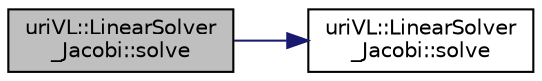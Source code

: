 digraph "uriVL::LinearSolver_Jacobi::solve"
{
  edge [fontname="Helvetica",fontsize="10",labelfontname="Helvetica",labelfontsize="10"];
  node [fontname="Helvetica",fontsize="10",shape=record];
  rankdir="LR";
  Node1 [label="uriVL::LinearSolver\l_Jacobi::solve",height=0.2,width=0.4,color="black", fillcolor="grey75", style="filled", fontcolor="black"];
  Node1 -> Node2 [color="midnightblue",fontsize="10",style="solid",fontname="Helvetica"];
  Node2 [label="uriVL::LinearSolver\l_Jacobi::solve",height=0.2,width=0.4,color="black", fillcolor="white", style="filled",URL="$classuriVL_1_1LinearSolver__Jacobi.html#a1d77d4221fba32ff1761e1a10d500e3e",tooltip="Solves the SLE for the matrix assigned through the constructor or through a call to setMatrix and the..."];
}
